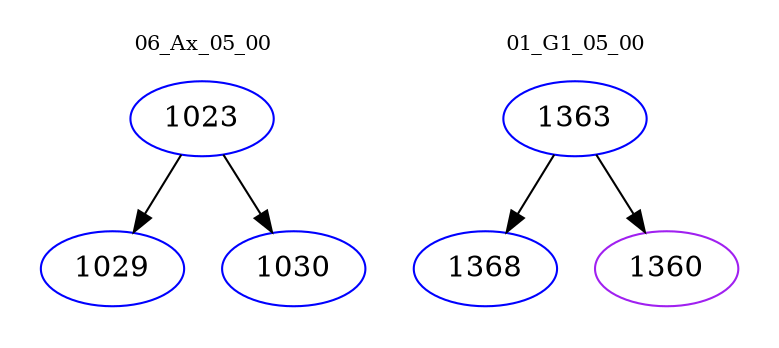 digraph{
subgraph cluster_0 {
color = white
label = "06_Ax_05_00";
fontsize=10;
T0_1023 [label="1023", color="blue"]
T0_1023 -> T0_1029 [color="black"]
T0_1029 [label="1029", color="blue"]
T0_1023 -> T0_1030 [color="black"]
T0_1030 [label="1030", color="blue"]
}
subgraph cluster_1 {
color = white
label = "01_G1_05_00";
fontsize=10;
T1_1363 [label="1363", color="blue"]
T1_1363 -> T1_1368 [color="black"]
T1_1368 [label="1368", color="blue"]
T1_1363 -> T1_1360 [color="black"]
T1_1360 [label="1360", color="purple"]
}
}
